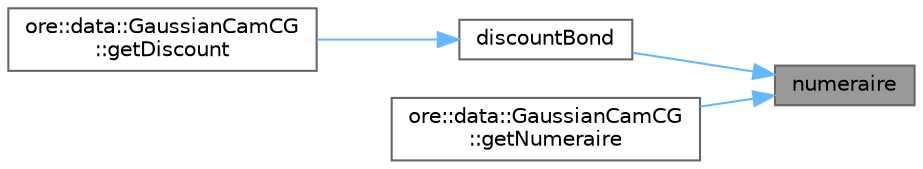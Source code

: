 digraph "numeraire"
{
 // INTERACTIVE_SVG=YES
 // LATEX_PDF_SIZE
  bgcolor="transparent";
  edge [fontname=Helvetica,fontsize=10,labelfontname=Helvetica,labelfontsize=10];
  node [fontname=Helvetica,fontsize=10,shape=box,height=0.2,width=0.4];
  rankdir="RL";
  Node1 [label="numeraire",height=0.2,width=0.4,color="gray40", fillcolor="grey60", style="filled", fontcolor="black",tooltip=" "];
  Node1 -> Node2 [dir="back",color="steelblue1",style="solid"];
  Node2 [label="discountBond",height=0.2,width=0.4,color="grey40", fillcolor="white", style="filled",URL="$classore_1_1data_1_1_lgm_c_g.html#ace77a6c182f86d623a008aab4f305098",tooltip=" "];
  Node2 -> Node3 [dir="back",color="steelblue1",style="solid"];
  Node3 [label="ore::data::GaussianCamCG\l::getDiscount",height=0.2,width=0.4,color="grey40", fillcolor="white", style="filled",URL="$classore_1_1data_1_1_gaussian_cam_c_g.html#abf6f98b24020510a254ae590e6020d27",tooltip=" "];
  Node1 -> Node4 [dir="back",color="steelblue1",style="solid"];
  Node4 [label="ore::data::GaussianCamCG\l::getNumeraire",height=0.2,width=0.4,color="grey40", fillcolor="white", style="filled",URL="$classore_1_1data_1_1_gaussian_cam_c_g.html#a3bdcb351127a8ae4dbe49a7f11db4c28",tooltip=" "];
}
